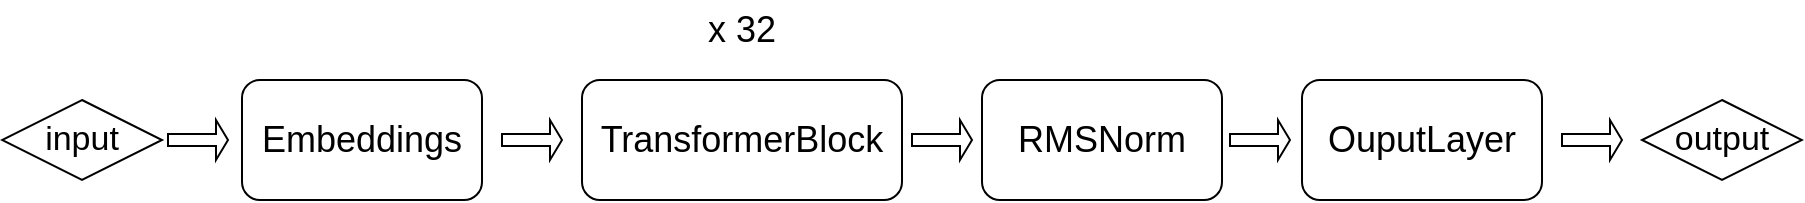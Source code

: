 <mxfile version="21.8.1" type="github">
  <diagram name="第 1 页" id="sRTsb-Xclpc_-Pq-Otos">
    <mxGraphModel dx="954" dy="507" grid="1" gridSize="10" guides="1" tooltips="1" connect="1" arrows="1" fold="1" page="1" pageScale="1" pageWidth="1169" pageHeight="1654" math="0" shadow="0">
      <root>
        <mxCell id="0" />
        <mxCell id="1" parent="0" />
        <mxCell id="z4LcdEt1d15M6ZeRyDqQ-1" value="input" style="rhombus;whiteSpace=wrap;html=1;fontSize=17;" vertex="1" parent="1">
          <mxGeometry x="50" y="250" width="80" height="40" as="geometry" />
        </mxCell>
        <mxCell id="z4LcdEt1d15M6ZeRyDqQ-2" value="Embeddings" style="rounded=1;whiteSpace=wrap;html=1;fontSize=18;" vertex="1" parent="1">
          <mxGeometry x="170" y="240" width="120" height="60" as="geometry" />
        </mxCell>
        <mxCell id="z4LcdEt1d15M6ZeRyDqQ-3" value="TransformerBlock" style="rounded=1;whiteSpace=wrap;html=1;fontSize=18;" vertex="1" parent="1">
          <mxGeometry x="340" y="240" width="160" height="60" as="geometry" />
        </mxCell>
        <mxCell id="z4LcdEt1d15M6ZeRyDqQ-4" value="RMSNorm" style="rounded=1;whiteSpace=wrap;html=1;fontSize=18;" vertex="1" parent="1">
          <mxGeometry x="540" y="240" width="120" height="60" as="geometry" />
        </mxCell>
        <mxCell id="z4LcdEt1d15M6ZeRyDqQ-5" value="OuputLayer" style="rounded=1;whiteSpace=wrap;html=1;fontSize=18;" vertex="1" parent="1">
          <mxGeometry x="700" y="240" width="120" height="60" as="geometry" />
        </mxCell>
        <mxCell id="z4LcdEt1d15M6ZeRyDqQ-7" value="output" style="rhombus;whiteSpace=wrap;html=1;fontSize=17;" vertex="1" parent="1">
          <mxGeometry x="870" y="250" width="80" height="40" as="geometry" />
        </mxCell>
        <mxCell id="z4LcdEt1d15M6ZeRyDqQ-8" value="" style="shape=singleArrow;whiteSpace=wrap;html=1;" vertex="1" parent="1">
          <mxGeometry x="133" y="260" width="30" height="20" as="geometry" />
        </mxCell>
        <mxCell id="z4LcdEt1d15M6ZeRyDqQ-9" value="" style="shape=singleArrow;whiteSpace=wrap;html=1;" vertex="1" parent="1">
          <mxGeometry x="300" y="260" width="30" height="20" as="geometry" />
        </mxCell>
        <mxCell id="z4LcdEt1d15M6ZeRyDqQ-10" value="" style="shape=singleArrow;whiteSpace=wrap;html=1;" vertex="1" parent="1">
          <mxGeometry x="505" y="260" width="30" height="20" as="geometry" />
        </mxCell>
        <mxCell id="z4LcdEt1d15M6ZeRyDqQ-11" value="" style="shape=singleArrow;whiteSpace=wrap;html=1;" vertex="1" parent="1">
          <mxGeometry x="664" y="260" width="30" height="20" as="geometry" />
        </mxCell>
        <mxCell id="z4LcdEt1d15M6ZeRyDqQ-12" value="" style="shape=singleArrow;whiteSpace=wrap;html=1;" vertex="1" parent="1">
          <mxGeometry x="830" y="260" width="30" height="20" as="geometry" />
        </mxCell>
        <mxCell id="z4LcdEt1d15M6ZeRyDqQ-13" value="x 32" style="text;html=1;strokeColor=none;fillColor=none;align=center;verticalAlign=middle;whiteSpace=wrap;rounded=0;fontSize=18;" vertex="1" parent="1">
          <mxGeometry x="390" y="200" width="60" height="30" as="geometry" />
        </mxCell>
      </root>
    </mxGraphModel>
  </diagram>
</mxfile>
